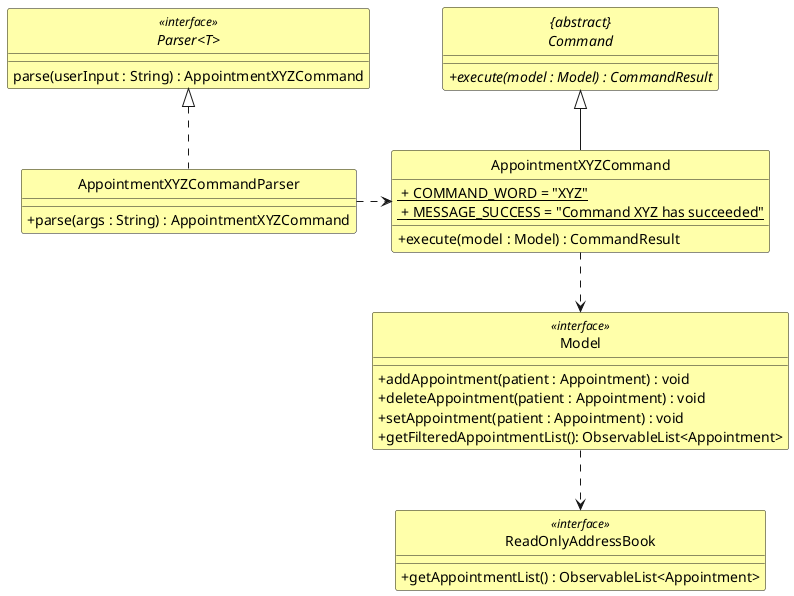 @startuml
skinparam backgroundColor #ffffff
skinparam classAttributeIconSize 0
skinparam classBackgroundColor #FFFFAA
hide circle

class Model <<interface>> {
    + addAppointment(patient : Appointment) : void
    + deleteAppointment(patient : Appointment) : void
    + setAppointment(patient : Appointment) : void
    + getFilteredAppointmentList(): ObservableList<Appointment>
}

class ReadOnlyAddressBook <<interface>> {
    + getAppointmentList() : ObservableList<Appointment>
}

abstract class "{abstract}\nCommand" {
    + {abstract} execute(model : Model) : CommandResult
}

class AppointmentXYZCommand {
    /' Attributes '/
    <u> + COMMAND_WORD = "XYZ"
    <u> + MESSAGE_SUCCESS = "Command XYZ has succeeded"

    /' Methods '/
    + execute(model : Model) : CommandResult
}

interface "Parser<T>" <<interface>> {
    parse(userInput : String) : AppointmentXYZCommand
}

class AppointmentXYZCommandParser implements "Parser<T>" {
    /' Methods '/
    + parse(args : String) : AppointmentXYZCommand
}

Model ..> ReadOnlyAddressBook

AppointmentXYZCommand <..left AppointmentXYZCommandParser
AppointmentXYZCommand ..> Model
AppointmentXYZCommand --up|> "{abstract}\nCommand"
@enduml

